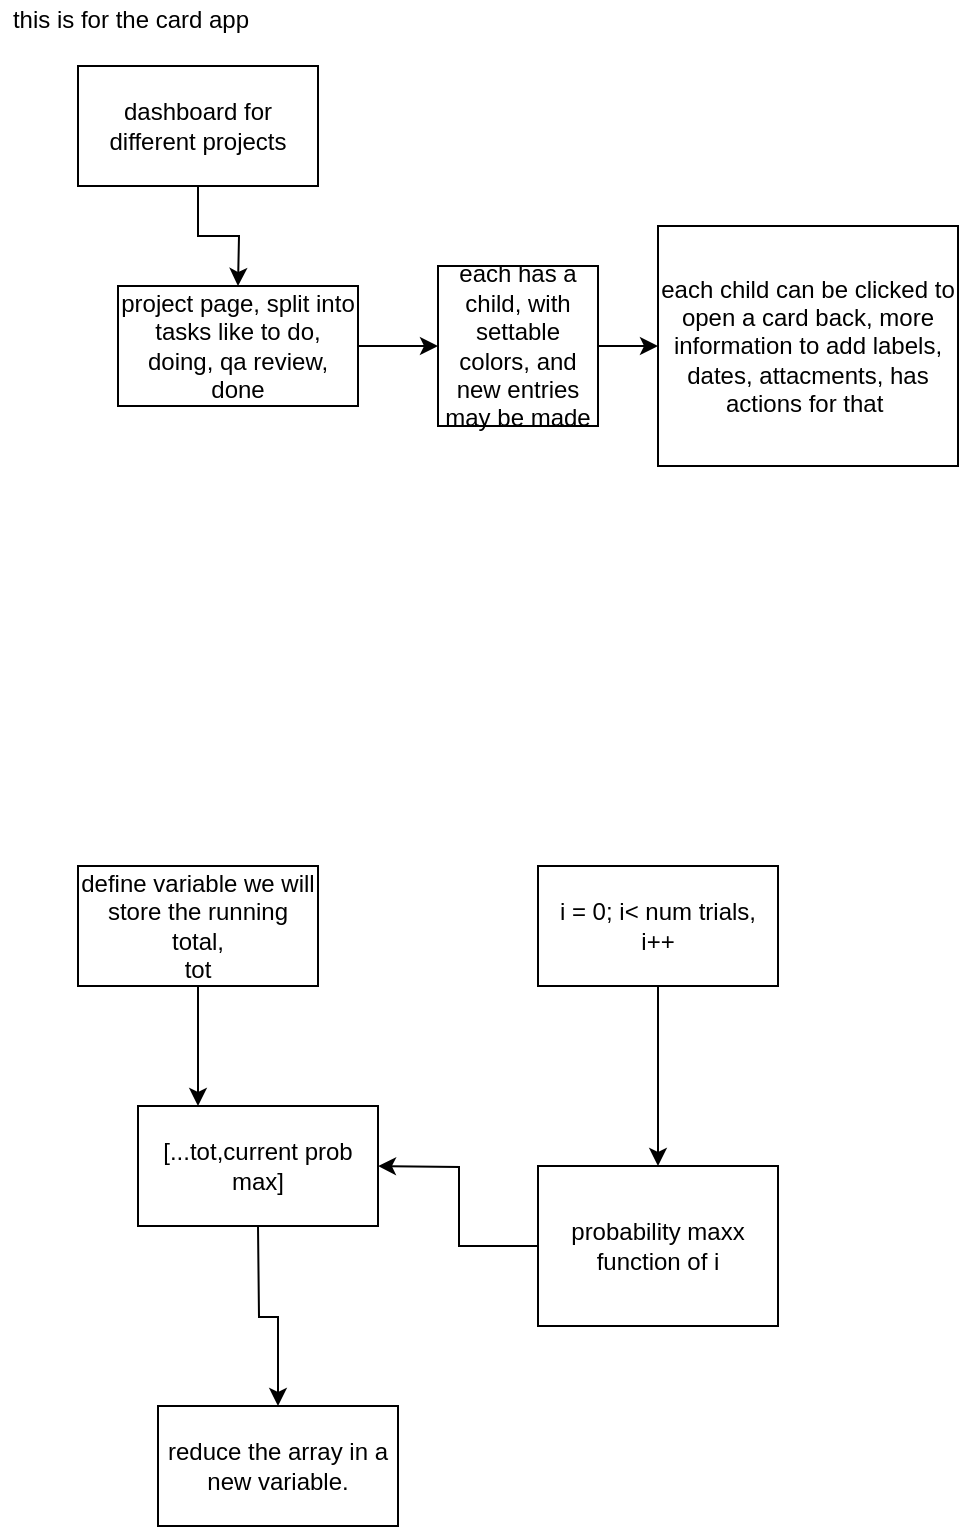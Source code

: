 <mxfile version="13.1.3">
    <diagram id="jjxZBv_k3mdtELfekc8B" name="Page-1">
        <mxGraphModel dx="477" dy="323" grid="1" gridSize="10" guides="1" tooltips="1" connect="1" arrows="1" fold="1" page="1" pageScale="1" pageWidth="850" pageHeight="1100" math="0" shadow="0">
            <root>
                <mxCell id="0"/>
                <mxCell id="1" parent="0"/>
                <mxCell id="3" style="edgeStyle=orthogonalEdgeStyle;rounded=0;orthogonalLoop=1;jettySize=auto;html=1;exitX=0.5;exitY=1;exitDx=0;exitDy=0;" parent="1" source="2" edge="1">
                    <mxGeometry relative="1" as="geometry">
                        <mxPoint x="130" y="160" as="targetPoint"/>
                    </mxGeometry>
                </mxCell>
                <mxCell id="2" value="dashboard for different projects&lt;br&gt;" style="rounded=0;whiteSpace=wrap;html=1;" parent="1" vertex="1">
                    <mxGeometry x="50" y="50" width="120" height="60" as="geometry"/>
                </mxCell>
                <mxCell id="7" style="edgeStyle=orthogonalEdgeStyle;rounded=0;orthogonalLoop=1;jettySize=auto;html=1;exitX=1;exitY=0.5;exitDx=0;exitDy=0;entryX=0;entryY=0.5;entryDx=0;entryDy=0;" parent="1" source="4" target="5" edge="1">
                    <mxGeometry relative="1" as="geometry"/>
                </mxCell>
                <mxCell id="4" value="project page, split into tasks like to do, doing, qa review, done&lt;br&gt;" style="rounded=0;whiteSpace=wrap;html=1;" parent="1" vertex="1">
                    <mxGeometry x="70" y="160" width="120" height="60" as="geometry"/>
                </mxCell>
                <mxCell id="10" style="edgeStyle=orthogonalEdgeStyle;rounded=0;orthogonalLoop=1;jettySize=auto;html=1;exitX=1;exitY=0.5;exitDx=0;exitDy=0;entryX=0;entryY=0.5;entryDx=0;entryDy=0;" parent="1" source="5" target="8" edge="1">
                    <mxGeometry relative="1" as="geometry"/>
                </mxCell>
                <mxCell id="5" value="each has a child, with settable colors, and new entries may be made&lt;br&gt;" style="whiteSpace=wrap;html=1;aspect=fixed;" parent="1" vertex="1">
                    <mxGeometry x="230" y="150" width="80" height="80" as="geometry"/>
                </mxCell>
                <mxCell id="8" value="each child can be clicked to open a card back, more information to add labels, dates, attacments, has actions for that&amp;nbsp;&lt;br&gt;" style="rounded=0;whiteSpace=wrap;html=1;" parent="1" vertex="1">
                    <mxGeometry x="340" y="130" width="150" height="120" as="geometry"/>
                </mxCell>
                <mxCell id="11" value="this is for the card app&lt;br&gt;" style="text;html=1;align=center;verticalAlign=middle;resizable=0;points=[];autosize=1;" parent="1" vertex="1">
                    <mxGeometry x="11" y="17" width="130" height="20" as="geometry"/>
                </mxCell>
                <mxCell id="14" style="edgeStyle=orthogonalEdgeStyle;rounded=0;orthogonalLoop=1;jettySize=auto;html=1;exitX=0.5;exitY=1;exitDx=0;exitDy=0;" parent="1" source="12" target="13" edge="1">
                    <mxGeometry relative="1" as="geometry"/>
                </mxCell>
                <mxCell id="12" value="i = 0; i&amp;lt; num trials, i++" style="rounded=0;whiteSpace=wrap;html=1;" parent="1" vertex="1">
                    <mxGeometry x="280" y="450" width="120" height="60" as="geometry"/>
                </mxCell>
                <mxCell id="17" style="edgeStyle=orthogonalEdgeStyle;rounded=0;orthogonalLoop=1;jettySize=auto;html=1;exitX=0;exitY=0.5;exitDx=0;exitDy=0;entryX=1;entryY=0.5;entryDx=0;entryDy=0;" parent="1" source="13" edge="1">
                    <mxGeometry relative="1" as="geometry">
                        <mxPoint x="200" y="600" as="targetPoint"/>
                    </mxGeometry>
                </mxCell>
                <mxCell id="13" value="probability maxx function of i&lt;br&gt;" style="rounded=0;whiteSpace=wrap;html=1;" parent="1" vertex="1">
                    <mxGeometry x="280" y="600" width="120" height="80" as="geometry"/>
                </mxCell>
                <mxCell id="18" style="edgeStyle=orthogonalEdgeStyle;rounded=0;orthogonalLoop=1;jettySize=auto;html=1;exitX=0.5;exitY=1;exitDx=0;exitDy=0;entryX=0.25;entryY=0;entryDx=0;entryDy=0;" parent="1" source="15" edge="1">
                    <mxGeometry relative="1" as="geometry">
                        <mxPoint x="110" y="570" as="targetPoint"/>
                    </mxGeometry>
                </mxCell>
                <mxCell id="15" value="define variable we will store the running total,&lt;br&gt;tot" style="rounded=0;whiteSpace=wrap;html=1;" parent="1" vertex="1">
                    <mxGeometry x="50" y="450" width="120" height="60" as="geometry"/>
                </mxCell>
                <mxCell id="19" style="edgeStyle=orthogonalEdgeStyle;rounded=0;orthogonalLoop=1;jettySize=auto;html=1;exitX=0.5;exitY=1;exitDx=0;exitDy=0;" parent="1" target="20" edge="1">
                    <mxGeometry relative="1" as="geometry">
                        <mxPoint x="150" y="750" as="targetPoint"/>
                        <mxPoint x="140" y="630" as="sourcePoint"/>
                    </mxGeometry>
                </mxCell>
                <mxCell id="20" value="reduce the array in a new variable." style="rounded=0;whiteSpace=wrap;html=1;" parent="1" vertex="1">
                    <mxGeometry x="90" y="720" width="120" height="60" as="geometry"/>
                </mxCell>
                <mxCell id="21" value="[...tot,current prob max]" style="rounded=0;whiteSpace=wrap;html=1;" parent="1" vertex="1">
                    <mxGeometry x="80" y="570" width="120" height="60" as="geometry"/>
                </mxCell>
            </root>
        </mxGraphModel>
    </diagram>
</mxfile>